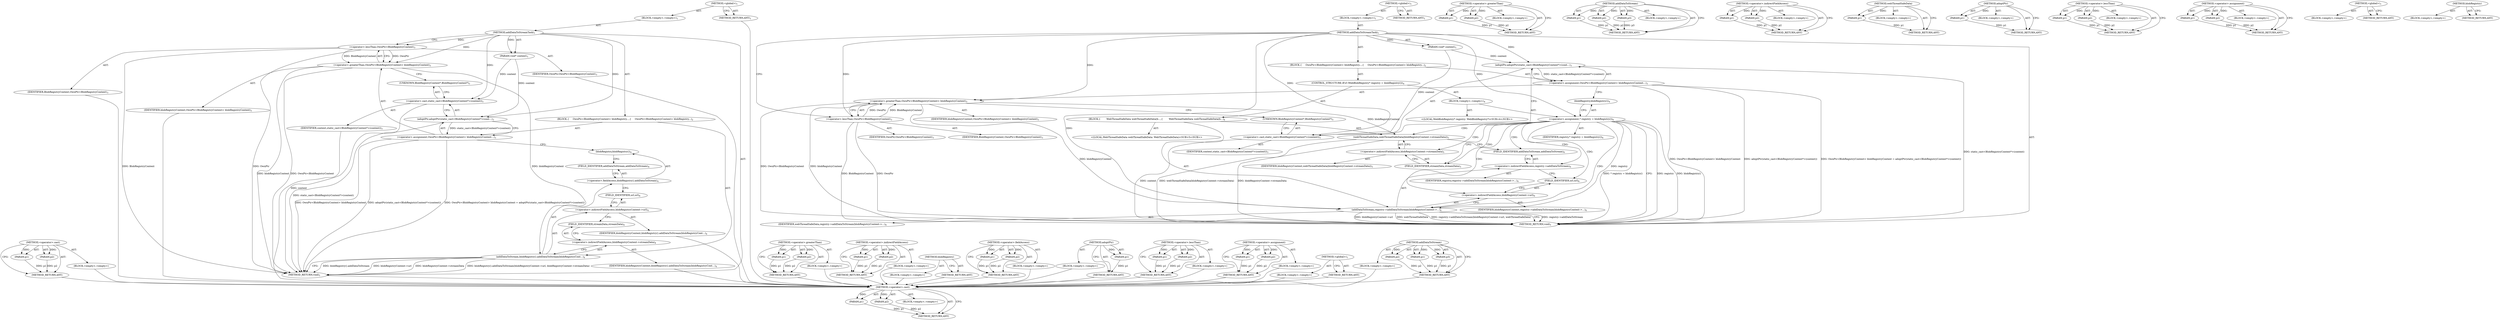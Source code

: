 digraph "blobRegistry" {
vulnerable_67 [label=<(METHOD,&lt;operator&gt;.cast)>];
vulnerable_68 [label=<(PARAM,p1)>];
vulnerable_69 [label=<(PARAM,p2)>];
vulnerable_70 [label=<(BLOCK,&lt;empty&gt;,&lt;empty&gt;)>];
vulnerable_71 [label=<(METHOD_RETURN,ANY)>];
vulnerable_6 [label=<(METHOD,&lt;global&gt;)<SUB>1</SUB>>];
vulnerable_7 [label=<(BLOCK,&lt;empty&gt;,&lt;empty&gt;)<SUB>1</SUB>>];
vulnerable_8 [label=<(METHOD,addDataToStreamTask)<SUB>1</SUB>>];
vulnerable_9 [label=<(PARAM,void* context)<SUB>1</SUB>>];
vulnerable_10 [label=<(BLOCK,{
     OwnPtr&lt;BlobRegistryContext&gt; blobRegistry...,{
     OwnPtr&lt;BlobRegistryContext&gt; blobRegistry...)<SUB>2</SUB>>];
vulnerable_11 [label=<(&lt;operator&gt;.assignment,OwnPtr&lt;BlobRegistryContext&gt; blobRegistryContext...)<SUB>3</SUB>>];
vulnerable_12 [label=<(&lt;operator&gt;.greaterThan,OwnPtr&lt;BlobRegistryContext&gt; blobRegistryContext)<SUB>3</SUB>>];
vulnerable_13 [label=<(&lt;operator&gt;.lessThan,OwnPtr&lt;BlobRegistryContext)<SUB>3</SUB>>];
vulnerable_14 [label=<(IDENTIFIER,OwnPtr,OwnPtr&lt;BlobRegistryContext)<SUB>3</SUB>>];
vulnerable_15 [label=<(IDENTIFIER,BlobRegistryContext,OwnPtr&lt;BlobRegistryContext)<SUB>3</SUB>>];
vulnerable_16 [label=<(IDENTIFIER,blobRegistryContext,OwnPtr&lt;BlobRegistryContext&gt; blobRegistryContext)<SUB>3</SUB>>];
vulnerable_17 [label=<(adoptPtr,adoptPtr(static_cast&lt;BlobRegistryContext*&gt;(cont...)<SUB>3</SUB>>];
vulnerable_18 [label=<(&lt;operator&gt;.cast,static_cast&lt;BlobRegistryContext*&gt;(context))<SUB>3</SUB>>];
vulnerable_19 [label=<(UNKNOWN,BlobRegistryContext*,BlobRegistryContext*)<SUB>3</SUB>>];
vulnerable_20 [label=<(IDENTIFIER,context,static_cast&lt;BlobRegistryContext*&gt;(context))<SUB>3</SUB>>];
vulnerable_21 [label=<(addDataToStream,blobRegistry().addDataToStream(blobRegistryCont...)<SUB>4</SUB>>];
vulnerable_22 [label=<(&lt;operator&gt;.fieldAccess,blobRegistry().addDataToStream)<SUB>4</SUB>>];
vulnerable_23 [label=<(blobRegistry,blobRegistry())<SUB>4</SUB>>];
vulnerable_24 [label=<(FIELD_IDENTIFIER,addDataToStream,addDataToStream)<SUB>4</SUB>>];
vulnerable_25 [label=<(&lt;operator&gt;.indirectFieldAccess,blobRegistryContext-&gt;url)<SUB>4</SUB>>];
vulnerable_26 [label=<(IDENTIFIER,blobRegistryContext,blobRegistry().addDataToStream(blobRegistryCont...)<SUB>4</SUB>>];
vulnerable_27 [label=<(FIELD_IDENTIFIER,url,url)<SUB>4</SUB>>];
vulnerable_28 [label=<(&lt;operator&gt;.indirectFieldAccess,blobRegistryContext-&gt;streamData)<SUB>4</SUB>>];
vulnerable_29 [label=<(IDENTIFIER,blobRegistryContext,blobRegistry().addDataToStream(blobRegistryCont...)<SUB>4</SUB>>];
vulnerable_30 [label=<(FIELD_IDENTIFIER,streamData,streamData)<SUB>4</SUB>>];
vulnerable_31 [label=<(METHOD_RETURN,void)<SUB>1</SUB>>];
vulnerable_33 [label=<(METHOD_RETURN,ANY)<SUB>1</SUB>>];
vulnerable_53 [label=<(METHOD,&lt;operator&gt;.greaterThan)>];
vulnerable_54 [label=<(PARAM,p1)>];
vulnerable_55 [label=<(PARAM,p2)>];
vulnerable_56 [label=<(BLOCK,&lt;empty&gt;,&lt;empty&gt;)>];
vulnerable_57 [label=<(METHOD_RETURN,ANY)>];
vulnerable_86 [label=<(METHOD,&lt;operator&gt;.indirectFieldAccess)>];
vulnerable_87 [label=<(PARAM,p1)>];
vulnerable_88 [label=<(PARAM,p2)>];
vulnerable_89 [label=<(BLOCK,&lt;empty&gt;,&lt;empty&gt;)>];
vulnerable_90 [label=<(METHOD_RETURN,ANY)>];
vulnerable_83 [label=<(METHOD,blobRegistry)>];
vulnerable_84 [label=<(BLOCK,&lt;empty&gt;,&lt;empty&gt;)>];
vulnerable_85 [label=<(METHOD_RETURN,ANY)>];
vulnerable_78 [label=<(METHOD,&lt;operator&gt;.fieldAccess)>];
vulnerable_79 [label=<(PARAM,p1)>];
vulnerable_80 [label=<(PARAM,p2)>];
vulnerable_81 [label=<(BLOCK,&lt;empty&gt;,&lt;empty&gt;)>];
vulnerable_82 [label=<(METHOD_RETURN,ANY)>];
vulnerable_63 [label=<(METHOD,adoptPtr)>];
vulnerable_64 [label=<(PARAM,p1)>];
vulnerable_65 [label=<(BLOCK,&lt;empty&gt;,&lt;empty&gt;)>];
vulnerable_66 [label=<(METHOD_RETURN,ANY)>];
vulnerable_58 [label=<(METHOD,&lt;operator&gt;.lessThan)>];
vulnerable_59 [label=<(PARAM,p1)>];
vulnerable_60 [label=<(PARAM,p2)>];
vulnerable_61 [label=<(BLOCK,&lt;empty&gt;,&lt;empty&gt;)>];
vulnerable_62 [label=<(METHOD_RETURN,ANY)>];
vulnerable_48 [label=<(METHOD,&lt;operator&gt;.assignment)>];
vulnerable_49 [label=<(PARAM,p1)>];
vulnerable_50 [label=<(PARAM,p2)>];
vulnerable_51 [label=<(BLOCK,&lt;empty&gt;,&lt;empty&gt;)>];
vulnerable_52 [label=<(METHOD_RETURN,ANY)>];
vulnerable_42 [label=<(METHOD,&lt;global&gt;)<SUB>1</SUB>>];
vulnerable_43 [label=<(BLOCK,&lt;empty&gt;,&lt;empty&gt;)>];
vulnerable_44 [label=<(METHOD_RETURN,ANY)>];
vulnerable_72 [label=<(METHOD,addDataToStream)>];
vulnerable_73 [label=<(PARAM,p1)>];
vulnerable_74 [label=<(PARAM,p2)>];
vulnerable_75 [label=<(PARAM,p3)>];
vulnerable_76 [label=<(BLOCK,&lt;empty&gt;,&lt;empty&gt;)>];
vulnerable_77 [label=<(METHOD_RETURN,ANY)>];
fixed_81 [label=<(METHOD,&lt;operator&gt;.cast)>];
fixed_82 [label=<(PARAM,p1)>];
fixed_83 [label=<(PARAM,p2)>];
fixed_84 [label=<(BLOCK,&lt;empty&gt;,&lt;empty&gt;)>];
fixed_85 [label=<(METHOD_RETURN,ANY)>];
fixed_6 [label=<(METHOD,&lt;global&gt;)<SUB>1</SUB>>];
fixed_7 [label=<(BLOCK,&lt;empty&gt;,&lt;empty&gt;)<SUB>1</SUB>>];
fixed_8 [label=<(METHOD,addDataToStreamTask)<SUB>1</SUB>>];
fixed_9 [label=<(PARAM,void* context)<SUB>1</SUB>>];
fixed_10 [label=<(BLOCK,{
     OwnPtr&lt;BlobRegistryContext&gt; blobRegistry...,{
     OwnPtr&lt;BlobRegistryContext&gt; blobRegistry...)<SUB>2</SUB>>];
fixed_11 [label=<(&lt;operator&gt;.assignment,OwnPtr&lt;BlobRegistryContext&gt; blobRegistryContext...)<SUB>3</SUB>>];
fixed_12 [label=<(&lt;operator&gt;.greaterThan,OwnPtr&lt;BlobRegistryContext&gt; blobRegistryContext)<SUB>3</SUB>>];
fixed_13 [label=<(&lt;operator&gt;.lessThan,OwnPtr&lt;BlobRegistryContext)<SUB>3</SUB>>];
fixed_14 [label=<(IDENTIFIER,OwnPtr,OwnPtr&lt;BlobRegistryContext)<SUB>3</SUB>>];
fixed_15 [label=<(IDENTIFIER,BlobRegistryContext,OwnPtr&lt;BlobRegistryContext)<SUB>3</SUB>>];
fixed_16 [label=<(IDENTIFIER,blobRegistryContext,OwnPtr&lt;BlobRegistryContext&gt; blobRegistryContext)<SUB>3</SUB>>];
fixed_17 [label=<(adoptPtr,adoptPtr(static_cast&lt;BlobRegistryContext*&gt;(cont...)<SUB>3</SUB>>];
fixed_18 [label=<(&lt;operator&gt;.cast,static_cast&lt;BlobRegistryContext*&gt;(context))<SUB>3</SUB>>];
fixed_19 [label=<(UNKNOWN,BlobRegistryContext*,BlobRegistryContext*)<SUB>3</SUB>>];
fixed_20 [label=<(IDENTIFIER,context,static_cast&lt;BlobRegistryContext*&gt;(context))<SUB>3</SUB>>];
fixed_21 [label=<(CONTROL_STRUCTURE,IF,if (WebBlobRegistry* registry = blobRegistry()))<SUB>4</SUB>>];
fixed_22 [label=<(BLOCK,&lt;empty&gt;,&lt;empty&gt;)<SUB>4</SUB>>];
fixed_23 [label="<(LOCAL,WebBlobRegistry* registry: WebBlobRegistry*)<SUB>4</SUB>>"];
fixed_24 [label=<(&lt;operator&gt;.assignment,* registry = blobRegistry())<SUB>4</SUB>>];
fixed_25 [label=<(IDENTIFIER,registry,* registry = blobRegistry())<SUB>4</SUB>>];
fixed_26 [label=<(blobRegistry,blobRegistry())<SUB>4</SUB>>];
fixed_27 [label=<(BLOCK,{
        WebThreadSafeData webThreadSafeData(b...,{
        WebThreadSafeData webThreadSafeData(b...)<SUB>4</SUB>>];
fixed_28 [label="<(LOCAL,WebThreadSafeData webThreadSafeData: WebThreadSafeData)<SUB>5</SUB>>"];
fixed_29 [label=<(webThreadSafeData,webThreadSafeData(blobRegistryContext-&gt;streamData))<SUB>5</SUB>>];
fixed_30 [label=<(&lt;operator&gt;.indirectFieldAccess,blobRegistryContext-&gt;streamData)<SUB>5</SUB>>];
fixed_31 [label=<(IDENTIFIER,blobRegistryContext,webThreadSafeData(blobRegistryContext-&gt;streamData))<SUB>5</SUB>>];
fixed_32 [label=<(FIELD_IDENTIFIER,streamData,streamData)<SUB>5</SUB>>];
fixed_33 [label=<(addDataToStream,registry-&gt;addDataToStream(blobRegistryContext-&gt;...)<SUB>6</SUB>>];
fixed_34 [label=<(&lt;operator&gt;.indirectFieldAccess,registry-&gt;addDataToStream)<SUB>6</SUB>>];
fixed_35 [label=<(IDENTIFIER,registry,registry-&gt;addDataToStream(blobRegistryContext-&gt;...)<SUB>6</SUB>>];
fixed_36 [label=<(FIELD_IDENTIFIER,addDataToStream,addDataToStream)<SUB>6</SUB>>];
fixed_37 [label=<(&lt;operator&gt;.indirectFieldAccess,blobRegistryContext-&gt;url)<SUB>6</SUB>>];
fixed_38 [label=<(IDENTIFIER,blobRegistryContext,registry-&gt;addDataToStream(blobRegistryContext-&gt;...)<SUB>6</SUB>>];
fixed_39 [label=<(FIELD_IDENTIFIER,url,url)<SUB>6</SUB>>];
fixed_40 [label=<(IDENTIFIER,webThreadSafeData,registry-&gt;addDataToStream(blobRegistryContext-&gt;...)<SUB>6</SUB>>];
fixed_41 [label=<(METHOD_RETURN,void)<SUB>1</SUB>>];
fixed_43 [label=<(METHOD_RETURN,ANY)<SUB>1</SUB>>];
fixed_67 [label=<(METHOD,&lt;operator&gt;.greaterThan)>];
fixed_68 [label=<(PARAM,p1)>];
fixed_69 [label=<(PARAM,p2)>];
fixed_70 [label=<(BLOCK,&lt;empty&gt;,&lt;empty&gt;)>];
fixed_71 [label=<(METHOD_RETURN,ANY)>];
fixed_98 [label=<(METHOD,addDataToStream)>];
fixed_99 [label=<(PARAM,p1)>];
fixed_100 [label=<(PARAM,p2)>];
fixed_101 [label=<(PARAM,p3)>];
fixed_102 [label=<(BLOCK,&lt;empty&gt;,&lt;empty&gt;)>];
fixed_103 [label=<(METHOD_RETURN,ANY)>];
fixed_93 [label=<(METHOD,&lt;operator&gt;.indirectFieldAccess)>];
fixed_94 [label=<(PARAM,p1)>];
fixed_95 [label=<(PARAM,p2)>];
fixed_96 [label=<(BLOCK,&lt;empty&gt;,&lt;empty&gt;)>];
fixed_97 [label=<(METHOD_RETURN,ANY)>];
fixed_89 [label=<(METHOD,webThreadSafeData)>];
fixed_90 [label=<(PARAM,p1)>];
fixed_91 [label=<(BLOCK,&lt;empty&gt;,&lt;empty&gt;)>];
fixed_92 [label=<(METHOD_RETURN,ANY)>];
fixed_77 [label=<(METHOD,adoptPtr)>];
fixed_78 [label=<(PARAM,p1)>];
fixed_79 [label=<(BLOCK,&lt;empty&gt;,&lt;empty&gt;)>];
fixed_80 [label=<(METHOD_RETURN,ANY)>];
fixed_72 [label=<(METHOD,&lt;operator&gt;.lessThan)>];
fixed_73 [label=<(PARAM,p1)>];
fixed_74 [label=<(PARAM,p2)>];
fixed_75 [label=<(BLOCK,&lt;empty&gt;,&lt;empty&gt;)>];
fixed_76 [label=<(METHOD_RETURN,ANY)>];
fixed_62 [label=<(METHOD,&lt;operator&gt;.assignment)>];
fixed_63 [label=<(PARAM,p1)>];
fixed_64 [label=<(PARAM,p2)>];
fixed_65 [label=<(BLOCK,&lt;empty&gt;,&lt;empty&gt;)>];
fixed_66 [label=<(METHOD_RETURN,ANY)>];
fixed_56 [label=<(METHOD,&lt;global&gt;)<SUB>1</SUB>>];
fixed_57 [label=<(BLOCK,&lt;empty&gt;,&lt;empty&gt;)>];
fixed_58 [label=<(METHOD_RETURN,ANY)>];
fixed_86 [label=<(METHOD,blobRegistry)>];
fixed_87 [label=<(BLOCK,&lt;empty&gt;,&lt;empty&gt;)>];
fixed_88 [label=<(METHOD_RETURN,ANY)>];
vulnerable_67 -> vulnerable_68  [key=0, label="AST: "];
vulnerable_67 -> vulnerable_68  [key=1, label="DDG: "];
vulnerable_67 -> vulnerable_70  [key=0, label="AST: "];
vulnerable_67 -> vulnerable_69  [key=0, label="AST: "];
vulnerable_67 -> vulnerable_69  [key=1, label="DDG: "];
vulnerable_67 -> vulnerable_71  [key=0, label="AST: "];
vulnerable_67 -> vulnerable_71  [key=1, label="CFG: "];
vulnerable_68 -> vulnerable_71  [key=0, label="DDG: p1"];
vulnerable_69 -> vulnerable_71  [key=0, label="DDG: p2"];
vulnerable_70 -> fixed_81  [key=0];
vulnerable_71 -> fixed_81  [key=0];
vulnerable_6 -> vulnerable_7  [key=0, label="AST: "];
vulnerable_6 -> vulnerable_33  [key=0, label="AST: "];
vulnerable_6 -> vulnerable_33  [key=1, label="CFG: "];
vulnerable_7 -> vulnerable_8  [key=0, label="AST: "];
vulnerable_8 -> vulnerable_9  [key=0, label="AST: "];
vulnerable_8 -> vulnerable_9  [key=1, label="DDG: "];
vulnerable_8 -> vulnerable_10  [key=0, label="AST: "];
vulnerable_8 -> vulnerable_31  [key=0, label="AST: "];
vulnerable_8 -> vulnerable_13  [key=0, label="CFG: "];
vulnerable_8 -> vulnerable_13  [key=1, label="DDG: "];
vulnerable_8 -> vulnerable_12  [key=0, label="DDG: "];
vulnerable_8 -> vulnerable_17  [key=0, label="DDG: "];
vulnerable_8 -> vulnerable_18  [key=0, label="DDG: "];
vulnerable_9 -> vulnerable_17  [key=0, label="DDG: context"];
vulnerable_9 -> vulnerable_18  [key=0, label="DDG: context"];
vulnerable_10 -> vulnerable_11  [key=0, label="AST: "];
vulnerable_10 -> vulnerable_21  [key=0, label="AST: "];
vulnerable_11 -> vulnerable_12  [key=0, label="AST: "];
vulnerable_11 -> vulnerable_17  [key=0, label="AST: "];
vulnerable_11 -> vulnerable_23  [key=0, label="CFG: "];
vulnerable_11 -> vulnerable_31  [key=0, label="DDG: OwnPtr&lt;BlobRegistryContext&gt; blobRegistryContext"];
vulnerable_11 -> vulnerable_31  [key=1, label="DDG: adoptPtr(static_cast&lt;BlobRegistryContext*&gt;(context))"];
vulnerable_11 -> vulnerable_31  [key=2, label="DDG: OwnPtr&lt;BlobRegistryContext&gt; blobRegistryContext = adoptPtr(static_cast&lt;BlobRegistryContext*&gt;(context))"];
vulnerable_12 -> vulnerable_13  [key=0, label="AST: "];
vulnerable_12 -> vulnerable_16  [key=0, label="AST: "];
vulnerable_12 -> vulnerable_19  [key=0, label="CFG: "];
vulnerable_12 -> vulnerable_31  [key=0, label="DDG: OwnPtr&lt;BlobRegistryContext"];
vulnerable_12 -> vulnerable_31  [key=1, label="DDG: blobRegistryContext"];
vulnerable_12 -> vulnerable_21  [key=0, label="DDG: blobRegistryContext"];
vulnerable_13 -> vulnerable_14  [key=0, label="AST: "];
vulnerable_13 -> vulnerable_15  [key=0, label="AST: "];
vulnerable_13 -> vulnerable_12  [key=0, label="CFG: "];
vulnerable_13 -> vulnerable_12  [key=1, label="DDG: OwnPtr"];
vulnerable_13 -> vulnerable_12  [key=2, label="DDG: BlobRegistryContext"];
vulnerable_13 -> vulnerable_31  [key=0, label="DDG: BlobRegistryContext"];
vulnerable_13 -> vulnerable_31  [key=1, label="DDG: OwnPtr"];
vulnerable_14 -> fixed_81  [key=0];
vulnerable_15 -> fixed_81  [key=0];
vulnerable_16 -> fixed_81  [key=0];
vulnerable_17 -> vulnerable_18  [key=0, label="AST: "];
vulnerable_17 -> vulnerable_11  [key=0, label="CFG: "];
vulnerable_17 -> vulnerable_11  [key=1, label="DDG: static_cast&lt;BlobRegistryContext*&gt;(context)"];
vulnerable_17 -> vulnerable_31  [key=0, label="DDG: static_cast&lt;BlobRegistryContext*&gt;(context)"];
vulnerable_18 -> vulnerable_19  [key=0, label="AST: "];
vulnerable_18 -> vulnerable_20  [key=0, label="AST: "];
vulnerable_18 -> vulnerable_17  [key=0, label="CFG: "];
vulnerable_18 -> vulnerable_31  [key=0, label="DDG: context"];
vulnerable_19 -> vulnerable_18  [key=0, label="CFG: "];
vulnerable_20 -> fixed_81  [key=0];
vulnerable_21 -> vulnerable_22  [key=0, label="AST: "];
vulnerable_21 -> vulnerable_25  [key=0, label="AST: "];
vulnerable_21 -> vulnerable_28  [key=0, label="AST: "];
vulnerable_21 -> vulnerable_31  [key=0, label="CFG: "];
vulnerable_21 -> vulnerable_31  [key=1, label="DDG: blobRegistry().addDataToStream"];
vulnerable_21 -> vulnerable_31  [key=2, label="DDG: blobRegistryContext-&gt;url"];
vulnerable_21 -> vulnerable_31  [key=3, label="DDG: blobRegistryContext-&gt;streamData"];
vulnerable_21 -> vulnerable_31  [key=4, label="DDG: blobRegistry().addDataToStream(blobRegistryContext-&gt;url, blobRegistryContext-&gt;streamData)"];
vulnerable_22 -> vulnerable_23  [key=0, label="AST: "];
vulnerable_22 -> vulnerable_24  [key=0, label="AST: "];
vulnerable_22 -> vulnerable_27  [key=0, label="CFG: "];
vulnerable_23 -> vulnerable_24  [key=0, label="CFG: "];
vulnerable_24 -> vulnerable_22  [key=0, label="CFG: "];
vulnerable_25 -> vulnerable_26  [key=0, label="AST: "];
vulnerable_25 -> vulnerable_27  [key=0, label="AST: "];
vulnerable_25 -> vulnerable_30  [key=0, label="CFG: "];
vulnerable_26 -> fixed_81  [key=0];
vulnerable_27 -> vulnerable_25  [key=0, label="CFG: "];
vulnerable_28 -> vulnerable_29  [key=0, label="AST: "];
vulnerable_28 -> vulnerable_30  [key=0, label="AST: "];
vulnerable_28 -> vulnerable_21  [key=0, label="CFG: "];
vulnerable_29 -> fixed_81  [key=0];
vulnerable_30 -> vulnerable_28  [key=0, label="CFG: "];
vulnerable_31 -> fixed_81  [key=0];
vulnerable_33 -> fixed_81  [key=0];
vulnerable_53 -> vulnerable_54  [key=0, label="AST: "];
vulnerable_53 -> vulnerable_54  [key=1, label="DDG: "];
vulnerable_53 -> vulnerable_56  [key=0, label="AST: "];
vulnerable_53 -> vulnerable_55  [key=0, label="AST: "];
vulnerable_53 -> vulnerable_55  [key=1, label="DDG: "];
vulnerable_53 -> vulnerable_57  [key=0, label="AST: "];
vulnerable_53 -> vulnerable_57  [key=1, label="CFG: "];
vulnerable_54 -> vulnerable_57  [key=0, label="DDG: p1"];
vulnerable_55 -> vulnerable_57  [key=0, label="DDG: p2"];
vulnerable_56 -> fixed_81  [key=0];
vulnerable_57 -> fixed_81  [key=0];
vulnerable_86 -> vulnerable_87  [key=0, label="AST: "];
vulnerable_86 -> vulnerable_87  [key=1, label="DDG: "];
vulnerable_86 -> vulnerable_89  [key=0, label="AST: "];
vulnerable_86 -> vulnerable_88  [key=0, label="AST: "];
vulnerable_86 -> vulnerable_88  [key=1, label="DDG: "];
vulnerable_86 -> vulnerable_90  [key=0, label="AST: "];
vulnerable_86 -> vulnerable_90  [key=1, label="CFG: "];
vulnerable_87 -> vulnerable_90  [key=0, label="DDG: p1"];
vulnerable_88 -> vulnerable_90  [key=0, label="DDG: p2"];
vulnerable_89 -> fixed_81  [key=0];
vulnerable_90 -> fixed_81  [key=0];
vulnerable_83 -> vulnerable_84  [key=0, label="AST: "];
vulnerable_83 -> vulnerable_85  [key=0, label="AST: "];
vulnerable_83 -> vulnerable_85  [key=1, label="CFG: "];
vulnerable_84 -> fixed_81  [key=0];
vulnerable_85 -> fixed_81  [key=0];
vulnerable_78 -> vulnerable_79  [key=0, label="AST: "];
vulnerable_78 -> vulnerable_79  [key=1, label="DDG: "];
vulnerable_78 -> vulnerable_81  [key=0, label="AST: "];
vulnerable_78 -> vulnerable_80  [key=0, label="AST: "];
vulnerable_78 -> vulnerable_80  [key=1, label="DDG: "];
vulnerable_78 -> vulnerable_82  [key=0, label="AST: "];
vulnerable_78 -> vulnerable_82  [key=1, label="CFG: "];
vulnerable_79 -> vulnerable_82  [key=0, label="DDG: p1"];
vulnerable_80 -> vulnerable_82  [key=0, label="DDG: p2"];
vulnerable_81 -> fixed_81  [key=0];
vulnerable_82 -> fixed_81  [key=0];
vulnerable_63 -> vulnerable_64  [key=0, label="AST: "];
vulnerable_63 -> vulnerable_64  [key=1, label="DDG: "];
vulnerable_63 -> vulnerable_65  [key=0, label="AST: "];
vulnerable_63 -> vulnerable_66  [key=0, label="AST: "];
vulnerable_63 -> vulnerable_66  [key=1, label="CFG: "];
vulnerable_64 -> vulnerable_66  [key=0, label="DDG: p1"];
vulnerable_65 -> fixed_81  [key=0];
vulnerable_66 -> fixed_81  [key=0];
vulnerable_58 -> vulnerable_59  [key=0, label="AST: "];
vulnerable_58 -> vulnerable_59  [key=1, label="DDG: "];
vulnerable_58 -> vulnerable_61  [key=0, label="AST: "];
vulnerable_58 -> vulnerable_60  [key=0, label="AST: "];
vulnerable_58 -> vulnerable_60  [key=1, label="DDG: "];
vulnerable_58 -> vulnerable_62  [key=0, label="AST: "];
vulnerable_58 -> vulnerable_62  [key=1, label="CFG: "];
vulnerable_59 -> vulnerable_62  [key=0, label="DDG: p1"];
vulnerable_60 -> vulnerable_62  [key=0, label="DDG: p2"];
vulnerable_61 -> fixed_81  [key=0];
vulnerable_62 -> fixed_81  [key=0];
vulnerable_48 -> vulnerable_49  [key=0, label="AST: "];
vulnerable_48 -> vulnerable_49  [key=1, label="DDG: "];
vulnerable_48 -> vulnerable_51  [key=0, label="AST: "];
vulnerable_48 -> vulnerable_50  [key=0, label="AST: "];
vulnerable_48 -> vulnerable_50  [key=1, label="DDG: "];
vulnerable_48 -> vulnerable_52  [key=0, label="AST: "];
vulnerable_48 -> vulnerable_52  [key=1, label="CFG: "];
vulnerable_49 -> vulnerable_52  [key=0, label="DDG: p1"];
vulnerable_50 -> vulnerable_52  [key=0, label="DDG: p2"];
vulnerable_51 -> fixed_81  [key=0];
vulnerable_52 -> fixed_81  [key=0];
vulnerable_42 -> vulnerable_43  [key=0, label="AST: "];
vulnerable_42 -> vulnerable_44  [key=0, label="AST: "];
vulnerable_42 -> vulnerable_44  [key=1, label="CFG: "];
vulnerable_43 -> fixed_81  [key=0];
vulnerable_44 -> fixed_81  [key=0];
vulnerable_72 -> vulnerable_73  [key=0, label="AST: "];
vulnerable_72 -> vulnerable_73  [key=1, label="DDG: "];
vulnerable_72 -> vulnerable_76  [key=0, label="AST: "];
vulnerable_72 -> vulnerable_74  [key=0, label="AST: "];
vulnerable_72 -> vulnerable_74  [key=1, label="DDG: "];
vulnerable_72 -> vulnerable_77  [key=0, label="AST: "];
vulnerable_72 -> vulnerable_77  [key=1, label="CFG: "];
vulnerable_72 -> vulnerable_75  [key=0, label="AST: "];
vulnerable_72 -> vulnerable_75  [key=1, label="DDG: "];
vulnerable_73 -> vulnerable_77  [key=0, label="DDG: p1"];
vulnerable_74 -> vulnerable_77  [key=0, label="DDG: p2"];
vulnerable_75 -> vulnerable_77  [key=0, label="DDG: p3"];
vulnerable_76 -> fixed_81  [key=0];
vulnerable_77 -> fixed_81  [key=0];
fixed_81 -> fixed_82  [key=0, label="AST: "];
fixed_81 -> fixed_82  [key=1, label="DDG: "];
fixed_81 -> fixed_84  [key=0, label="AST: "];
fixed_81 -> fixed_83  [key=0, label="AST: "];
fixed_81 -> fixed_83  [key=1, label="DDG: "];
fixed_81 -> fixed_85  [key=0, label="AST: "];
fixed_81 -> fixed_85  [key=1, label="CFG: "];
fixed_82 -> fixed_85  [key=0, label="DDG: p1"];
fixed_83 -> fixed_85  [key=0, label="DDG: p2"];
fixed_6 -> fixed_7  [key=0, label="AST: "];
fixed_6 -> fixed_43  [key=0, label="AST: "];
fixed_6 -> fixed_43  [key=1, label="CFG: "];
fixed_7 -> fixed_8  [key=0, label="AST: "];
fixed_8 -> fixed_9  [key=0, label="AST: "];
fixed_8 -> fixed_9  [key=1, label="DDG: "];
fixed_8 -> fixed_10  [key=0, label="AST: "];
fixed_8 -> fixed_41  [key=0, label="AST: "];
fixed_8 -> fixed_13  [key=0, label="CFG: "];
fixed_8 -> fixed_13  [key=1, label="DDG: "];
fixed_8 -> fixed_12  [key=0, label="DDG: "];
fixed_8 -> fixed_17  [key=0, label="DDG: "];
fixed_8 -> fixed_24  [key=0, label="DDG: "];
fixed_8 -> fixed_18  [key=0, label="DDG: "];
fixed_8 -> fixed_33  [key=0, label="DDG: "];
fixed_9 -> fixed_17  [key=0, label="DDG: context"];
fixed_9 -> fixed_18  [key=0, label="DDG: context"];
fixed_10 -> fixed_11  [key=0, label="AST: "];
fixed_10 -> fixed_21  [key=0, label="AST: "];
fixed_11 -> fixed_12  [key=0, label="AST: "];
fixed_11 -> fixed_17  [key=0, label="AST: "];
fixed_11 -> fixed_26  [key=0, label="CFG: "];
fixed_11 -> fixed_41  [key=0, label="DDG: OwnPtr&lt;BlobRegistryContext&gt; blobRegistryContext"];
fixed_11 -> fixed_41  [key=1, label="DDG: adoptPtr(static_cast&lt;BlobRegistryContext*&gt;(context))"];
fixed_11 -> fixed_41  [key=2, label="DDG: OwnPtr&lt;BlobRegistryContext&gt; blobRegistryContext = adoptPtr(static_cast&lt;BlobRegistryContext*&gt;(context))"];
fixed_12 -> fixed_13  [key=0, label="AST: "];
fixed_12 -> fixed_16  [key=0, label="AST: "];
fixed_12 -> fixed_19  [key=0, label="CFG: "];
fixed_12 -> fixed_41  [key=0, label="DDG: OwnPtr&lt;BlobRegistryContext"];
fixed_12 -> fixed_41  [key=1, label="DDG: blobRegistryContext"];
fixed_12 -> fixed_29  [key=0, label="DDG: blobRegistryContext"];
fixed_12 -> fixed_33  [key=0, label="DDG: blobRegistryContext"];
fixed_13 -> fixed_14  [key=0, label="AST: "];
fixed_13 -> fixed_15  [key=0, label="AST: "];
fixed_13 -> fixed_12  [key=0, label="CFG: "];
fixed_13 -> fixed_12  [key=1, label="DDG: OwnPtr"];
fixed_13 -> fixed_12  [key=2, label="DDG: BlobRegistryContext"];
fixed_13 -> fixed_41  [key=0, label="DDG: BlobRegistryContext"];
fixed_13 -> fixed_41  [key=1, label="DDG: OwnPtr"];
fixed_17 -> fixed_18  [key=0, label="AST: "];
fixed_17 -> fixed_11  [key=0, label="CFG: "];
fixed_17 -> fixed_11  [key=1, label="DDG: static_cast&lt;BlobRegistryContext*&gt;(context)"];
fixed_17 -> fixed_41  [key=0, label="DDG: static_cast&lt;BlobRegistryContext*&gt;(context)"];
fixed_18 -> fixed_19  [key=0, label="AST: "];
fixed_18 -> fixed_20  [key=0, label="AST: "];
fixed_18 -> fixed_17  [key=0, label="CFG: "];
fixed_18 -> fixed_41  [key=0, label="DDG: context"];
fixed_19 -> fixed_18  [key=0, label="CFG: "];
fixed_21 -> fixed_22  [key=0, label="AST: "];
fixed_21 -> fixed_27  [key=0, label="AST: "];
fixed_22 -> fixed_23  [key=0, label="AST: "];
fixed_22 -> fixed_24  [key=0, label="AST: "];
fixed_24 -> fixed_25  [key=0, label="AST: "];
fixed_24 -> fixed_26  [key=0, label="AST: "];
fixed_24 -> fixed_41  [key=0, label="CFG: "];
fixed_24 -> fixed_41  [key=1, label="DDG: registry"];
fixed_24 -> fixed_41  [key=2, label="DDG: blobRegistry()"];
fixed_24 -> fixed_41  [key=3, label="DDG: * registry = blobRegistry()"];
fixed_24 -> fixed_32  [key=0, label="CFG: "];
fixed_24 -> fixed_32  [key=1, label="CDG: "];
fixed_24 -> fixed_33  [key=0, label="DDG: registry"];
fixed_24 -> fixed_33  [key=1, label="CDG: "];
fixed_24 -> fixed_30  [key=0, label="CDG: "];
fixed_24 -> fixed_29  [key=0, label="CDG: "];
fixed_24 -> fixed_34  [key=0, label="CDG: "];
fixed_24 -> fixed_36  [key=0, label="CDG: "];
fixed_24 -> fixed_37  [key=0, label="CDG: "];
fixed_24 -> fixed_39  [key=0, label="CDG: "];
fixed_26 -> fixed_24  [key=0, label="CFG: "];
fixed_27 -> fixed_28  [key=0, label="AST: "];
fixed_27 -> fixed_29  [key=0, label="AST: "];
fixed_27 -> fixed_33  [key=0, label="AST: "];
fixed_29 -> fixed_30  [key=0, label="AST: "];
fixed_29 -> fixed_36  [key=0, label="CFG: "];
fixed_29 -> fixed_41  [key=0, label="DDG: blobRegistryContext-&gt;streamData"];
fixed_29 -> fixed_41  [key=1, label="DDG: webThreadSafeData(blobRegistryContext-&gt;streamData)"];
fixed_30 -> fixed_31  [key=0, label="AST: "];
fixed_30 -> fixed_32  [key=0, label="AST: "];
fixed_30 -> fixed_29  [key=0, label="CFG: "];
fixed_32 -> fixed_30  [key=0, label="CFG: "];
fixed_33 -> fixed_34  [key=0, label="AST: "];
fixed_33 -> fixed_37  [key=0, label="AST: "];
fixed_33 -> fixed_40  [key=0, label="AST: "];
fixed_33 -> fixed_41  [key=0, label="CFG: "];
fixed_33 -> fixed_41  [key=1, label="DDG: registry-&gt;addDataToStream"];
fixed_33 -> fixed_41  [key=2, label="DDG: blobRegistryContext-&gt;url"];
fixed_33 -> fixed_41  [key=3, label="DDG: webThreadSafeData"];
fixed_33 -> fixed_41  [key=4, label="DDG: registry-&gt;addDataToStream(blobRegistryContext-&gt;url, webThreadSafeData)"];
fixed_34 -> fixed_35  [key=0, label="AST: "];
fixed_34 -> fixed_36  [key=0, label="AST: "];
fixed_34 -> fixed_39  [key=0, label="CFG: "];
fixed_36 -> fixed_34  [key=0, label="CFG: "];
fixed_37 -> fixed_38  [key=0, label="AST: "];
fixed_37 -> fixed_39  [key=0, label="AST: "];
fixed_37 -> fixed_33  [key=0, label="CFG: "];
fixed_39 -> fixed_37  [key=0, label="CFG: "];
fixed_67 -> fixed_68  [key=0, label="AST: "];
fixed_67 -> fixed_68  [key=1, label="DDG: "];
fixed_67 -> fixed_70  [key=0, label="AST: "];
fixed_67 -> fixed_69  [key=0, label="AST: "];
fixed_67 -> fixed_69  [key=1, label="DDG: "];
fixed_67 -> fixed_71  [key=0, label="AST: "];
fixed_67 -> fixed_71  [key=1, label="CFG: "];
fixed_68 -> fixed_71  [key=0, label="DDG: p1"];
fixed_69 -> fixed_71  [key=0, label="DDG: p2"];
fixed_98 -> fixed_99  [key=0, label="AST: "];
fixed_98 -> fixed_99  [key=1, label="DDG: "];
fixed_98 -> fixed_102  [key=0, label="AST: "];
fixed_98 -> fixed_100  [key=0, label="AST: "];
fixed_98 -> fixed_100  [key=1, label="DDG: "];
fixed_98 -> fixed_103  [key=0, label="AST: "];
fixed_98 -> fixed_103  [key=1, label="CFG: "];
fixed_98 -> fixed_101  [key=0, label="AST: "];
fixed_98 -> fixed_101  [key=1, label="DDG: "];
fixed_99 -> fixed_103  [key=0, label="DDG: p1"];
fixed_100 -> fixed_103  [key=0, label="DDG: p2"];
fixed_101 -> fixed_103  [key=0, label="DDG: p3"];
fixed_93 -> fixed_94  [key=0, label="AST: "];
fixed_93 -> fixed_94  [key=1, label="DDG: "];
fixed_93 -> fixed_96  [key=0, label="AST: "];
fixed_93 -> fixed_95  [key=0, label="AST: "];
fixed_93 -> fixed_95  [key=1, label="DDG: "];
fixed_93 -> fixed_97  [key=0, label="AST: "];
fixed_93 -> fixed_97  [key=1, label="CFG: "];
fixed_94 -> fixed_97  [key=0, label="DDG: p1"];
fixed_95 -> fixed_97  [key=0, label="DDG: p2"];
fixed_89 -> fixed_90  [key=0, label="AST: "];
fixed_89 -> fixed_90  [key=1, label="DDG: "];
fixed_89 -> fixed_91  [key=0, label="AST: "];
fixed_89 -> fixed_92  [key=0, label="AST: "];
fixed_89 -> fixed_92  [key=1, label="CFG: "];
fixed_90 -> fixed_92  [key=0, label="DDG: p1"];
fixed_77 -> fixed_78  [key=0, label="AST: "];
fixed_77 -> fixed_78  [key=1, label="DDG: "];
fixed_77 -> fixed_79  [key=0, label="AST: "];
fixed_77 -> fixed_80  [key=0, label="AST: "];
fixed_77 -> fixed_80  [key=1, label="CFG: "];
fixed_78 -> fixed_80  [key=0, label="DDG: p1"];
fixed_72 -> fixed_73  [key=0, label="AST: "];
fixed_72 -> fixed_73  [key=1, label="DDG: "];
fixed_72 -> fixed_75  [key=0, label="AST: "];
fixed_72 -> fixed_74  [key=0, label="AST: "];
fixed_72 -> fixed_74  [key=1, label="DDG: "];
fixed_72 -> fixed_76  [key=0, label="AST: "];
fixed_72 -> fixed_76  [key=1, label="CFG: "];
fixed_73 -> fixed_76  [key=0, label="DDG: p1"];
fixed_74 -> fixed_76  [key=0, label="DDG: p2"];
fixed_62 -> fixed_63  [key=0, label="AST: "];
fixed_62 -> fixed_63  [key=1, label="DDG: "];
fixed_62 -> fixed_65  [key=0, label="AST: "];
fixed_62 -> fixed_64  [key=0, label="AST: "];
fixed_62 -> fixed_64  [key=1, label="DDG: "];
fixed_62 -> fixed_66  [key=0, label="AST: "];
fixed_62 -> fixed_66  [key=1, label="CFG: "];
fixed_63 -> fixed_66  [key=0, label="DDG: p1"];
fixed_64 -> fixed_66  [key=0, label="DDG: p2"];
fixed_56 -> fixed_57  [key=0, label="AST: "];
fixed_56 -> fixed_58  [key=0, label="AST: "];
fixed_56 -> fixed_58  [key=1, label="CFG: "];
fixed_86 -> fixed_87  [key=0, label="AST: "];
fixed_86 -> fixed_88  [key=0, label="AST: "];
fixed_86 -> fixed_88  [key=1, label="CFG: "];
}

